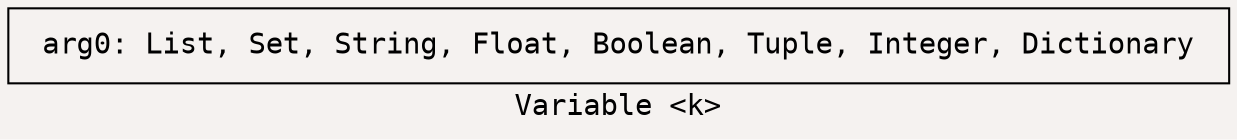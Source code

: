 digraph {
	label="Variable <k>"
	bgcolor="#f5f2f0"
	node [shape=box]
	node [fontname="Consolas,Monaco,'Andale Mono','Ubuntu Mono',monospace"]
	fontname="Consolas,Monaco,'Andale Mono','Ubuntu Mono',monospace"
	-1 [label=" arg0: List, Set, String, Float, Boolean, Tuple, Integer, Dictionary "]
}
